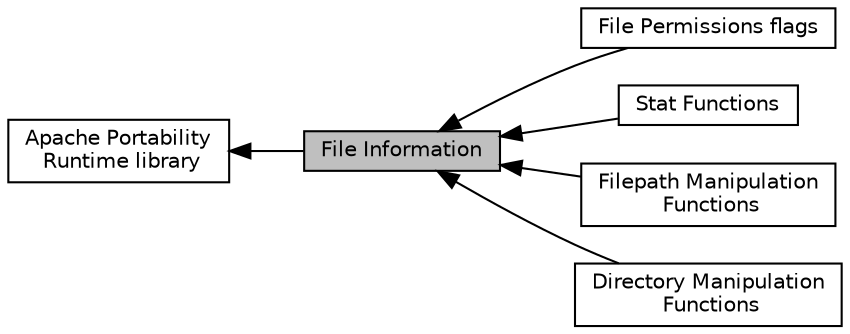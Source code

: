 digraph "File Information"
{
  edge [fontname="Helvetica",fontsize="10",labelfontname="Helvetica",labelfontsize="10"];
  node [fontname="Helvetica",fontsize="10",shape=box];
  rankdir=LR;
  Node3 [label="File Permissions flags",height=0.2,width=0.4,color="black", fillcolor="white", style="filled",URL="$group__apr__file__permissions.html",tooltip=" "];
  Node4 [label="Stat Functions",height=0.2,width=0.4,color="black", fillcolor="white", style="filled",URL="$group__apr__file__stat.html",tooltip=" "];
  Node6 [label="Filepath Manipulation\l Functions",height=0.2,width=0.4,color="black", fillcolor="white", style="filled",URL="$group__apr__filepath.html",tooltip=" "];
  Node2 [label="Apache Portability\l Runtime library",height=0.2,width=0.4,color="black", fillcolor="white", style="filled",URL="$group___a_p_r.html",tooltip=" "];
  Node5 [label="Directory Manipulation\l Functions",height=0.2,width=0.4,color="black", fillcolor="white", style="filled",URL="$group__apr__dir.html",tooltip=" "];
  Node1 [label="File Information",height=0.2,width=0.4,color="black", fillcolor="grey75", style="filled", fontcolor="black",tooltip=" "];
  Node2->Node1 [shape=plaintext, dir="back", style="solid"];
  Node1->Node3 [shape=plaintext, dir="back", style="solid"];
  Node1->Node4 [shape=plaintext, dir="back", style="solid"];
  Node1->Node5 [shape=plaintext, dir="back", style="solid"];
  Node1->Node6 [shape=plaintext, dir="back", style="solid"];
}
